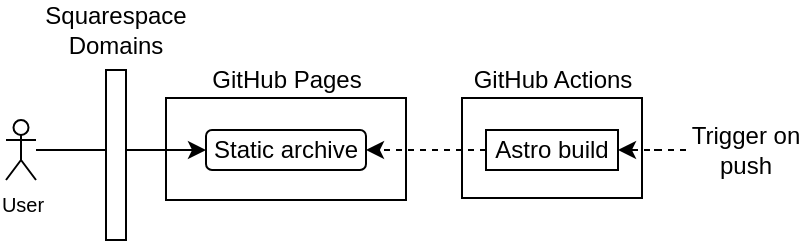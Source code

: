 <mxfile version="27.1.4">
  <diagram name="Page-1" id="-6wxAB3YJiMIXl8_KeTQ">
    <mxGraphModel dx="679" dy="361" grid="1" gridSize="10" guides="1" tooltips="1" connect="1" arrows="1" fold="1" page="1" pageScale="1" pageWidth="827" pageHeight="1169" math="0" shadow="0">
      <root>
        <mxCell id="0" />
        <mxCell id="1" parent="0" />
        <mxCell id="P57heRVRvNYTLODIQCyF-33" value="" style="rounded=0;whiteSpace=wrap;html=1;" parent="1" vertex="1">
          <mxGeometry x="328" y="79" width="90" height="50" as="geometry" />
        </mxCell>
        <mxCell id="P57heRVRvNYTLODIQCyF-12" value="" style="rounded=0;whiteSpace=wrap;html=1;" parent="1" vertex="1">
          <mxGeometry x="180" y="79" width="120" height="51" as="geometry" />
        </mxCell>
        <mxCell id="P57heRVRvNYTLODIQCyF-1" value="Static archive" style="rounded=1;whiteSpace=wrap;html=1;" parent="1" vertex="1">
          <mxGeometry x="200" y="95" width="80" height="20" as="geometry" />
        </mxCell>
        <mxCell id="P57heRVRvNYTLODIQCyF-4" style="edgeStyle=orthogonalEdgeStyle;rounded=0;orthogonalLoop=1;jettySize=auto;html=1;entryX=0;entryY=0.5;entryDx=0;entryDy=0;" parent="1" source="P57heRVRvNYTLODIQCyF-3" target="P57heRVRvNYTLODIQCyF-1" edge="1">
          <mxGeometry relative="1" as="geometry" />
        </mxCell>
        <mxCell id="P57heRVRvNYTLODIQCyF-3" value="User" style="shape=umlActor;verticalLabelPosition=bottom;verticalAlign=top;html=1;outlineConnect=0;fontSize=10;" parent="1" vertex="1">
          <mxGeometry x="100" y="90" width="15" height="30" as="geometry" />
        </mxCell>
        <mxCell id="P57heRVRvNYTLODIQCyF-7" style="edgeStyle=orthogonalEdgeStyle;rounded=0;orthogonalLoop=1;jettySize=auto;html=1;entryX=1;entryY=0.5;entryDx=0;entryDy=0;dashed=1;" parent="1" source="P57heRVRvNYTLODIQCyF-6" target="P57heRVRvNYTLODIQCyF-1" edge="1">
          <mxGeometry relative="1" as="geometry" />
        </mxCell>
        <mxCell id="P57heRVRvNYTLODIQCyF-6" value="Astro build" style="rounded=0;whiteSpace=wrap;html=1;" parent="1" vertex="1">
          <mxGeometry x="340" y="95" width="66" height="20" as="geometry" />
        </mxCell>
        <mxCell id="P57heRVRvNYTLODIQCyF-10" value="Squarespace&lt;div&gt;Domains&lt;/div&gt;" style="text;html=1;align=center;verticalAlign=middle;whiteSpace=wrap;rounded=0;" parent="1" vertex="1">
          <mxGeometry x="115" y="30" width="80" height="30" as="geometry" />
        </mxCell>
        <mxCell id="P57heRVRvNYTLODIQCyF-15" value="GitHub Pages" style="text;html=1;align=center;verticalAlign=middle;whiteSpace=wrap;rounded=0;" parent="1" vertex="1">
          <mxGeometry x="201" y="60" width="79" height="19" as="geometry" />
        </mxCell>
        <mxCell id="P57heRVRvNYTLODIQCyF-9" value="" style="rounded=0;whiteSpace=wrap;html=1;" parent="1" vertex="1">
          <mxGeometry x="150" y="65" width="10" height="85" as="geometry" />
        </mxCell>
        <mxCell id="P57heRVRvNYTLODIQCyF-34" value="GitHub Actions" style="text;html=1;align=center;verticalAlign=middle;whiteSpace=wrap;rounded=0;" parent="1" vertex="1">
          <mxGeometry x="329.75" y="60" width="86.5" height="19" as="geometry" />
        </mxCell>
        <mxCell id="CToJCYbktN3L5Gs0NQuV-3" style="edgeStyle=orthogonalEdgeStyle;rounded=0;orthogonalLoop=1;jettySize=auto;html=1;entryX=1;entryY=0.5;entryDx=0;entryDy=0;dashed=1;" edge="1" parent="1" source="CToJCYbktN3L5Gs0NQuV-2" target="P57heRVRvNYTLODIQCyF-6">
          <mxGeometry relative="1" as="geometry" />
        </mxCell>
        <mxCell id="CToJCYbktN3L5Gs0NQuV-2" value="Trigger on push" style="text;html=1;align=center;verticalAlign=middle;whiteSpace=wrap;rounded=0;" vertex="1" parent="1">
          <mxGeometry x="440" y="90" width="60" height="30" as="geometry" />
        </mxCell>
      </root>
    </mxGraphModel>
  </diagram>
</mxfile>

